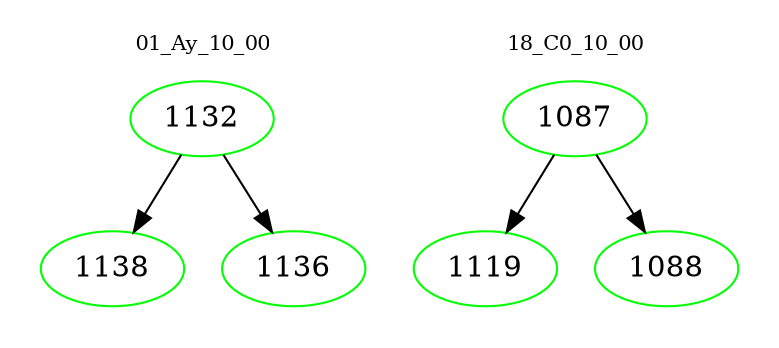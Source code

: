 digraph{
subgraph cluster_0 {
color = white
label = "01_Ay_10_00";
fontsize=10;
T0_1132 [label="1132", color="green"]
T0_1132 -> T0_1138 [color="black"]
T0_1138 [label="1138", color="green"]
T0_1132 -> T0_1136 [color="black"]
T0_1136 [label="1136", color="green"]
}
subgraph cluster_1 {
color = white
label = "18_C0_10_00";
fontsize=10;
T1_1087 [label="1087", color="green"]
T1_1087 -> T1_1119 [color="black"]
T1_1119 [label="1119", color="green"]
T1_1087 -> T1_1088 [color="black"]
T1_1088 [label="1088", color="green"]
}
}
